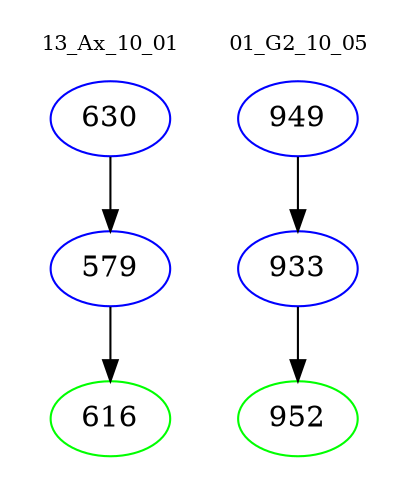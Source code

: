 digraph{
subgraph cluster_0 {
color = white
label = "13_Ax_10_01";
fontsize=10;
T0_630 [label="630", color="blue"]
T0_630 -> T0_579 [color="black"]
T0_579 [label="579", color="blue"]
T0_579 -> T0_616 [color="black"]
T0_616 [label="616", color="green"]
}
subgraph cluster_1 {
color = white
label = "01_G2_10_05";
fontsize=10;
T1_949 [label="949", color="blue"]
T1_949 -> T1_933 [color="black"]
T1_933 [label="933", color="blue"]
T1_933 -> T1_952 [color="black"]
T1_952 [label="952", color="green"]
}
}
